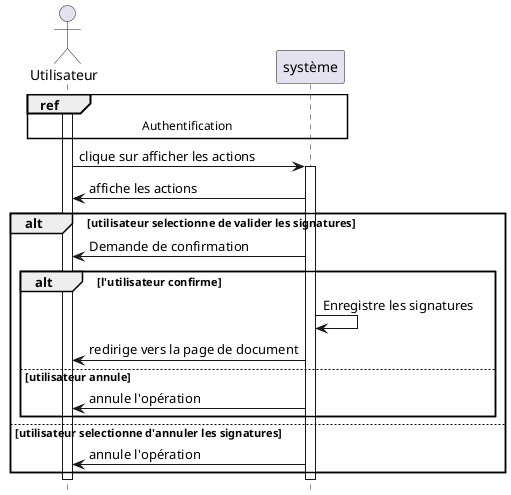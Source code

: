 @startuml save_cancel_siganture

hide footbox


actor "Utilisateur" as user
participant "système" as system


ref over user, system : Authentification
activate user
user -> system : clique sur afficher les actions
activate system
system -> user : affiche les actions
alt utilisateur selectionne de valider les signatures
    system -> user : Demande de confirmation
    alt l'utilisateur confirme
        system -> system : Enregistre les signatures
        system -> user : redirige vers la page de document
    else utilisateur annule
        system -> user : annule l'opération
    end
else utilisateur selectionne d'annuler les signatures
    system -> user : annule l'opération
end
deactivate system
deactivate user